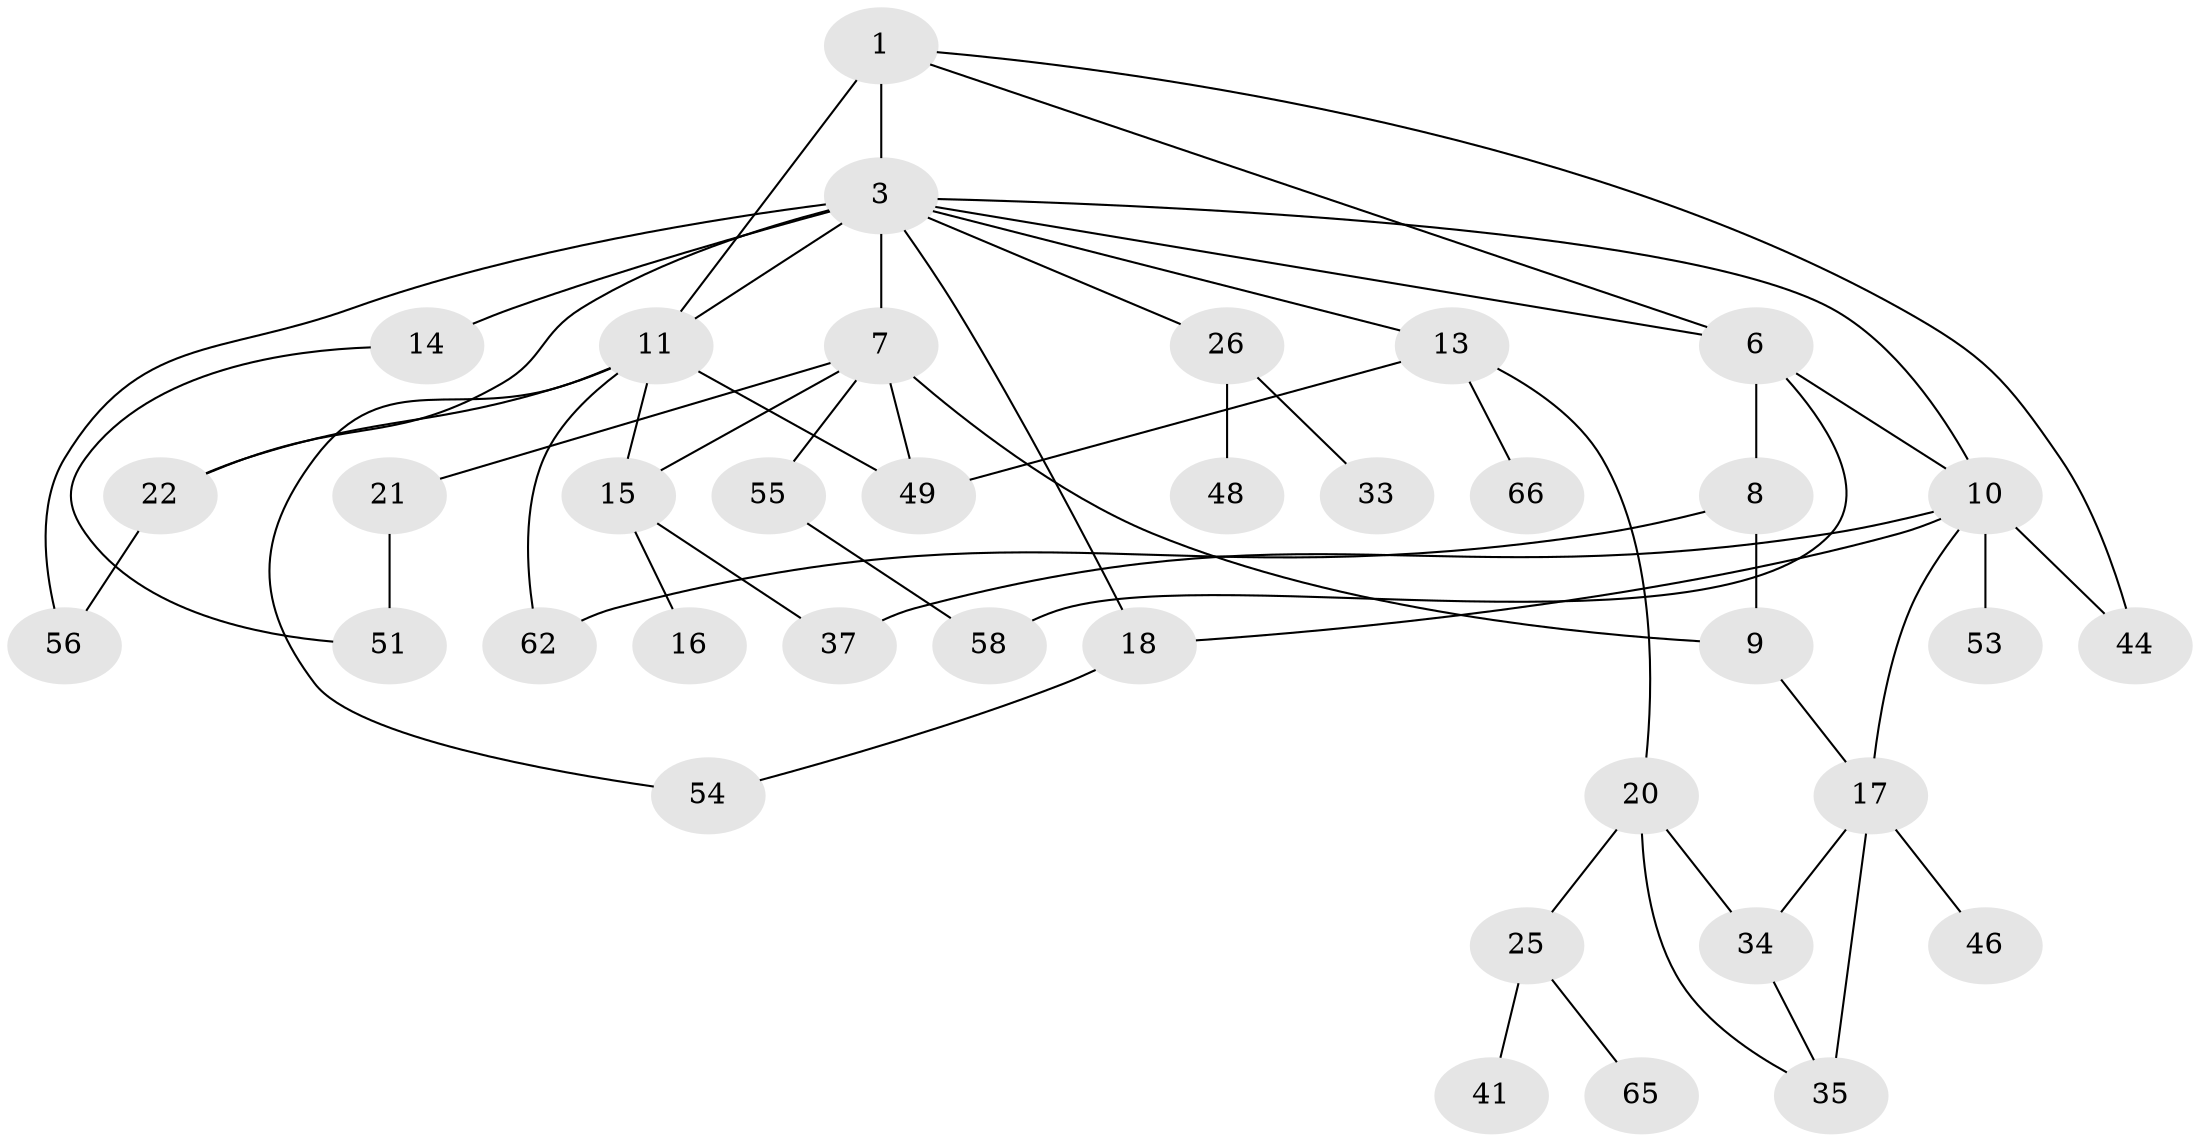 // original degree distribution, {4: 0.10810810810810811, 5: 0.08108108108108109, 8: 0.013513513513513514, 6: 0.013513513513513514, 3: 0.21621621621621623, 7: 0.02702702702702703, 2: 0.2972972972972973, 1: 0.24324324324324326}
// Generated by graph-tools (version 1.1) at 2025/16/03/04/25 18:16:58]
// undirected, 37 vertices, 56 edges
graph export_dot {
graph [start="1"]
  node [color=gray90,style=filled];
  1 [super="+40+2"];
  3 [super="+39+4+38"];
  6 [super="+68"];
  7;
  8;
  9;
  10 [super="+12+30"];
  11 [super="+28+23+19+72"];
  13 [super="+27+29+42"];
  14;
  15;
  16 [super="+32"];
  17 [super="+43+47+36"];
  18 [super="+24+31"];
  20;
  21;
  22 [super="+64+50"];
  25;
  26;
  33 [super="+70"];
  34;
  35 [super="+45"];
  37 [super="+69"];
  41;
  44 [super="+57"];
  46;
  48;
  49 [super="+63"];
  51 [super="+52"];
  53;
  54;
  55;
  56;
  58;
  62 [super="+67"];
  65;
  66;
  1 -- 3 [weight=3];
  1 -- 6;
  1 -- 11;
  1 -- 44;
  3 -- 7 [weight=2];
  3 -- 13;
  3 -- 22;
  3 -- 26;
  3 -- 56;
  3 -- 10;
  3 -- 18;
  3 -- 6;
  3 -- 11;
  3 -- 14 [weight=2];
  6 -- 8;
  6 -- 10;
  6 -- 58;
  7 -- 15;
  7 -- 21;
  7 -- 55;
  7 -- 9;
  7 -- 49;
  8 -- 9;
  8 -- 62;
  9 -- 17;
  10 -- 17;
  10 -- 37;
  10 -- 44;
  10 -- 53;
  10 -- 18;
  11 -- 62;
  11 -- 54;
  11 -- 15;
  11 -- 22;
  11 -- 49;
  13 -- 20;
  13 -- 49;
  13 -- 66;
  14 -- 51;
  15 -- 16;
  15 -- 37;
  17 -- 46;
  17 -- 34 [weight=2];
  17 -- 35 [weight=2];
  18 -- 54;
  20 -- 25;
  20 -- 34;
  20 -- 35;
  21 -- 51;
  22 -- 56;
  25 -- 41;
  25 -- 65;
  26 -- 33;
  26 -- 48;
  34 -- 35;
  55 -- 58;
}
